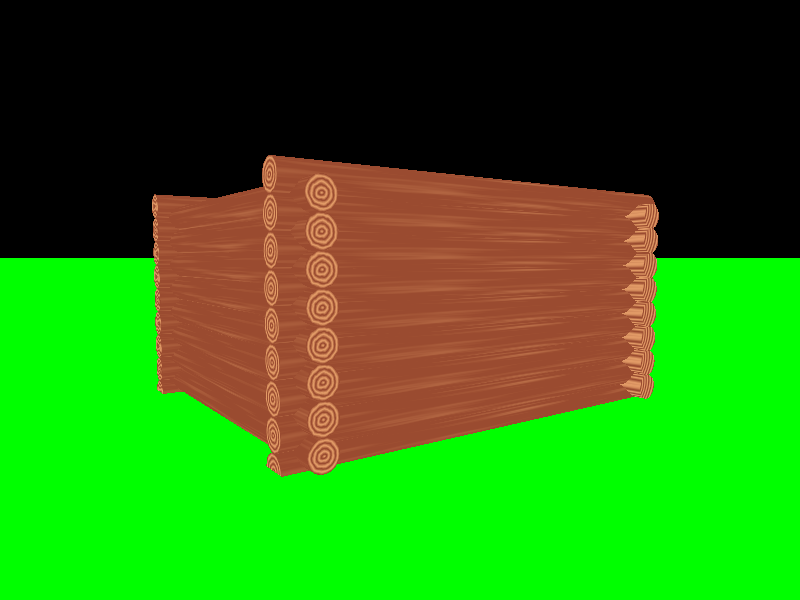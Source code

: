 // main.pov
//
// Written by: Henry Wagner (povray@henrywagner.org)
// Started: 2/8/97

#version 3.1
global_settings { assumed_gamma 2.2 }

#include "colors.inc"
#include "woods.inc"

#declare Cabin_Wood_1 = texture {
   T_Wood1
   scale < 3.5, 3.5, 6 >
}

#declare Short_Log = object {
   cylinder {
      < 0, 0, -7 >,
      < 0, 0,  7 >,
      0.5
   }
}

#declare Long_Log = object {
   cylinder {
      < -8.5, 0, 0 >,
      <  8.5, 0, 0 >,
      0.5
   }
}

// This is the ground plane
plane { < 0, 1, 0 >, 0 pigment { color Green } }

camera {
   location < -15, 5.8, -15 >
   look_at < 0, 4.0, 6 >
}

light_source {
   < -1000, 1000, -1000 >
   color White
}

union {
   object {
      Long_Log
      texture {
         Cabin_Wood_1
         rotate < 0, 90, 0 >
         translate < -1.2, 0, 0 >
         rotate < 2, 0, 0 >
      }
   }
   object {
      Long_Log
      texture {
         Cabin_Wood_1
         rotate < 0, 90, 0 >
         translate < -1.2, 0, 0 >
         rotate < 2, 0, 0 >
      }
      translate < 0, 1.0, 0 >
   }
   object {
      Long_Log
      texture {
         Cabin_Wood_1
         rotate < 0, 90, 0 >
         translate < -1.2, 0, 0 >
         rotate < 2, 0, 0 >
      }
      translate < 0, 2.0, 0 >
   }
   object {
      Long_Log
      texture {
         Cabin_Wood_1
         rotate < 0, 90, 0 >
         translate < -1.2, 0, 0 >
         rotate < 2, 0, 0 >
      }
      translate < 0, 3.0, 0 >
   }
   object {
      Long_Log
      texture {
         Cabin_Wood_1
         rotate < 0, 90, 0 >
         translate < -1.2, 0, 0 >
         rotate < 2, 0, 0 >
      }
      translate < 0, 4.0, 0 >
   }
   object {
      Long_Log
      texture {
         Cabin_Wood_1
         rotate < 0, 90, 0 >
         translate < -1.2, 0, 0 >
         rotate < 2, 0, 0 >
      }
      translate < 0, 5.0, 0 >
   }
   object {
      Long_Log
      texture {
         Cabin_Wood_1
         rotate < 0, 90, 0 >
         translate < -1.2, 0, 0 >
         rotate < 2, 0, 0 >
      }
      translate < 0, 6.0, 0 >
   }
   object {
      Long_Log
      texture {
         Cabin_Wood_1
         rotate < 0, 90, 0 >
         translate < -1.2, 0, 0 >
         rotate < 2, 0, 0 >
      }
      translate < 0, 7.0, 0 >
   }
   object {
      Long_Log
      texture {
         Cabin_Wood_1
         rotate < 0, 90, 0 >
         translate < -1.2, 0, 0 >
         rotate < 2, 0, 0 >
      }
      translate < 0, 8.0, 0 >
   }
}

union {
   object {
      Long_Log
      texture {
         Cabin_Wood_1
         rotate < 0, 90, 0 >
         translate < -1.2, 0, 0 >
         rotate < 2, 0, 0 >
      }
   }
   object {
      Long_Log
      texture {
         Cabin_Wood_1
         rotate < 0, 90, 0 >
         translate < -1.2, 0, 0 >
         rotate < 2, 0, 0 >
      }
      translate < 0, 1.0, 0 >
   }
   object {
      Long_Log
      texture {
         Cabin_Wood_1
         rotate < 0, 90, 0 >
         translate < -1.2, 0, 0 >
         rotate < 2, 0, 0 >
      }
      translate < 0, 2.0, 0 >
   }
   object {
      Long_Log
      texture {
         Cabin_Wood_1
         rotate < 0, 90, 0 >
         translate < -1.2, 0, 0 >
         rotate < 2, 0, 0 >
      }
      translate < 0, 3.0, 0 >
   }
   object {
      Long_Log
      texture {
         Cabin_Wood_1
         rotate < 0, 90, 0 >
         translate < -1.2, 0, 0 >
         rotate < 2, 0, 0 >
      }
      translate < 0, 4.0, 0 >
   }
   object {
      Long_Log
      texture {
         Cabin_Wood_1
         rotate < 0, 90, 0 >
         translate < -1.2, 0, 0 >
         rotate < 2, 0, 0 >
      }
      translate < 0, 5.0, 0 >
   }
   object {
      Long_Log
      texture {
         Cabin_Wood_1
         rotate < 0, 90, 0 >
         translate < -1.2, 0, 0 >
         rotate < 2, 0, 0 >
      }
      translate < 0, 6.0, 0 >
   }
   object {
      Long_Log
      texture {
         Cabin_Wood_1
         rotate < 0, 90, 0 >
         translate < -1.2, 0, 0 >
         rotate < 2, 0, 0 >
      }
      translate < 0, 7.0, 0 >
   }
   object {
      Long_Log
      texture {
         Cabin_Wood_1
         rotate < 0, 90, 0 >
         translate < -1.2, 0, 0 >
         rotate < 2, 0, 0 >
      }
      translate < 0, 8.0, 0 >
   }
   translate < 0, 0, 12 >
}

union {
   object {
      Short_Log
      texture {
         Cabin_Wood_1
         translate < -1.2, 0, 0 >
         rotate < 2, 0, 0 >
      }
      translate < 0, 0.5, 0 >
   }
   object {
      Short_Log
      texture {
         Cabin_Wood_1
         translate < -1.2, 0, 0 >
         rotate < 2, 0, 0 >
      }
      translate < 0, 1.5, 0 >
   }
   object {
      Short_Log
      texture {
         Cabin_Wood_1
         translate < -1.2, 0, 0 >
         rotate < 2, 0, 0 >
      }
      translate < 0, 2.5, 0 >
   }
   object {
      Short_Log
      texture {
         Cabin_Wood_1
         translate < -1.2, 0, 0 >
         rotate < 2, 0, 0 >
      }
      translate < 0, 3.5, 0 >
   }
   object {
      Short_Log
      texture {
         Cabin_Wood_1
         translate < -1.2, 0, 0 >
         rotate < 2, 0, 0 >
      }
      translate < 0, 4.5, 0 >
   }
   object {
      Short_Log
      texture {
         Cabin_Wood_1
         translate < -1.2, 0, 0 >
         rotate < 2, 0, 0 >
      }
      translate < 0, 5.5, 0 >
   }
   object {
      Short_Log
      texture {
         Cabin_Wood_1
         translate < -1.2, 0, 0 >
         rotate < 2, 0, 0 >
      }
      translate < 0, 6.5, 0 >
   }
   object {
      Short_Log
      texture {
         Cabin_Wood_1
         translate < -1.2, 0, 0 >
         rotate < 2, 0, 0 >
      }
      translate < 0, 7.5, 0 >
   }
   translate < 7.5, 0, 6 >
}

union {
   object {
      Short_Log
      texture {
         Cabin_Wood_1
         translate < 0, 0, -3.1 >
      }
      translate < 0, 0.5, 0 >
   }
   object {
      Short_Log
      texture {
         Cabin_Wood_1
         translate < 0, 0, -0.23 >
      }
      translate < 0, 1.5, 0 >
   }
   object {
      Short_Log
      texture {
         Cabin_Wood_1
         translate < 0, 0, -1.25 >
      }
      translate < 0, 2.5, 0 >
   }
   object {
      Short_Log
      texture {
         Cabin_Wood_1
         translate < 0, 0, -0.45 >
      }
      translate < 0, 3.5, 0 >
   }
   object {
      Short_Log
      texture {
         Cabin_Wood_1
         translate < 0, 0, -0.8 >
      }
      translate < 0, 4.5, 0 >
   }
   object {
      Short_Log
      texture {
         Cabin_Wood_1
         translate < 0, 0, -1.3 >
      }
      translate < 0, 5.5, 0 >
   }
   object {
      Short_Log
      texture {
         Cabin_Wood_1
         translate < 0, 0, -0.4 >
      }
      translate < 0, 6.5, 0 >
   }
   object {
      Short_Log
      texture {
         Cabin_Wood_1
         translate < 0, 0, -2.2 >
      }
      translate < 0, 7.5, 0 >
   }
   translate < -7.5, 0, 6 >
}
